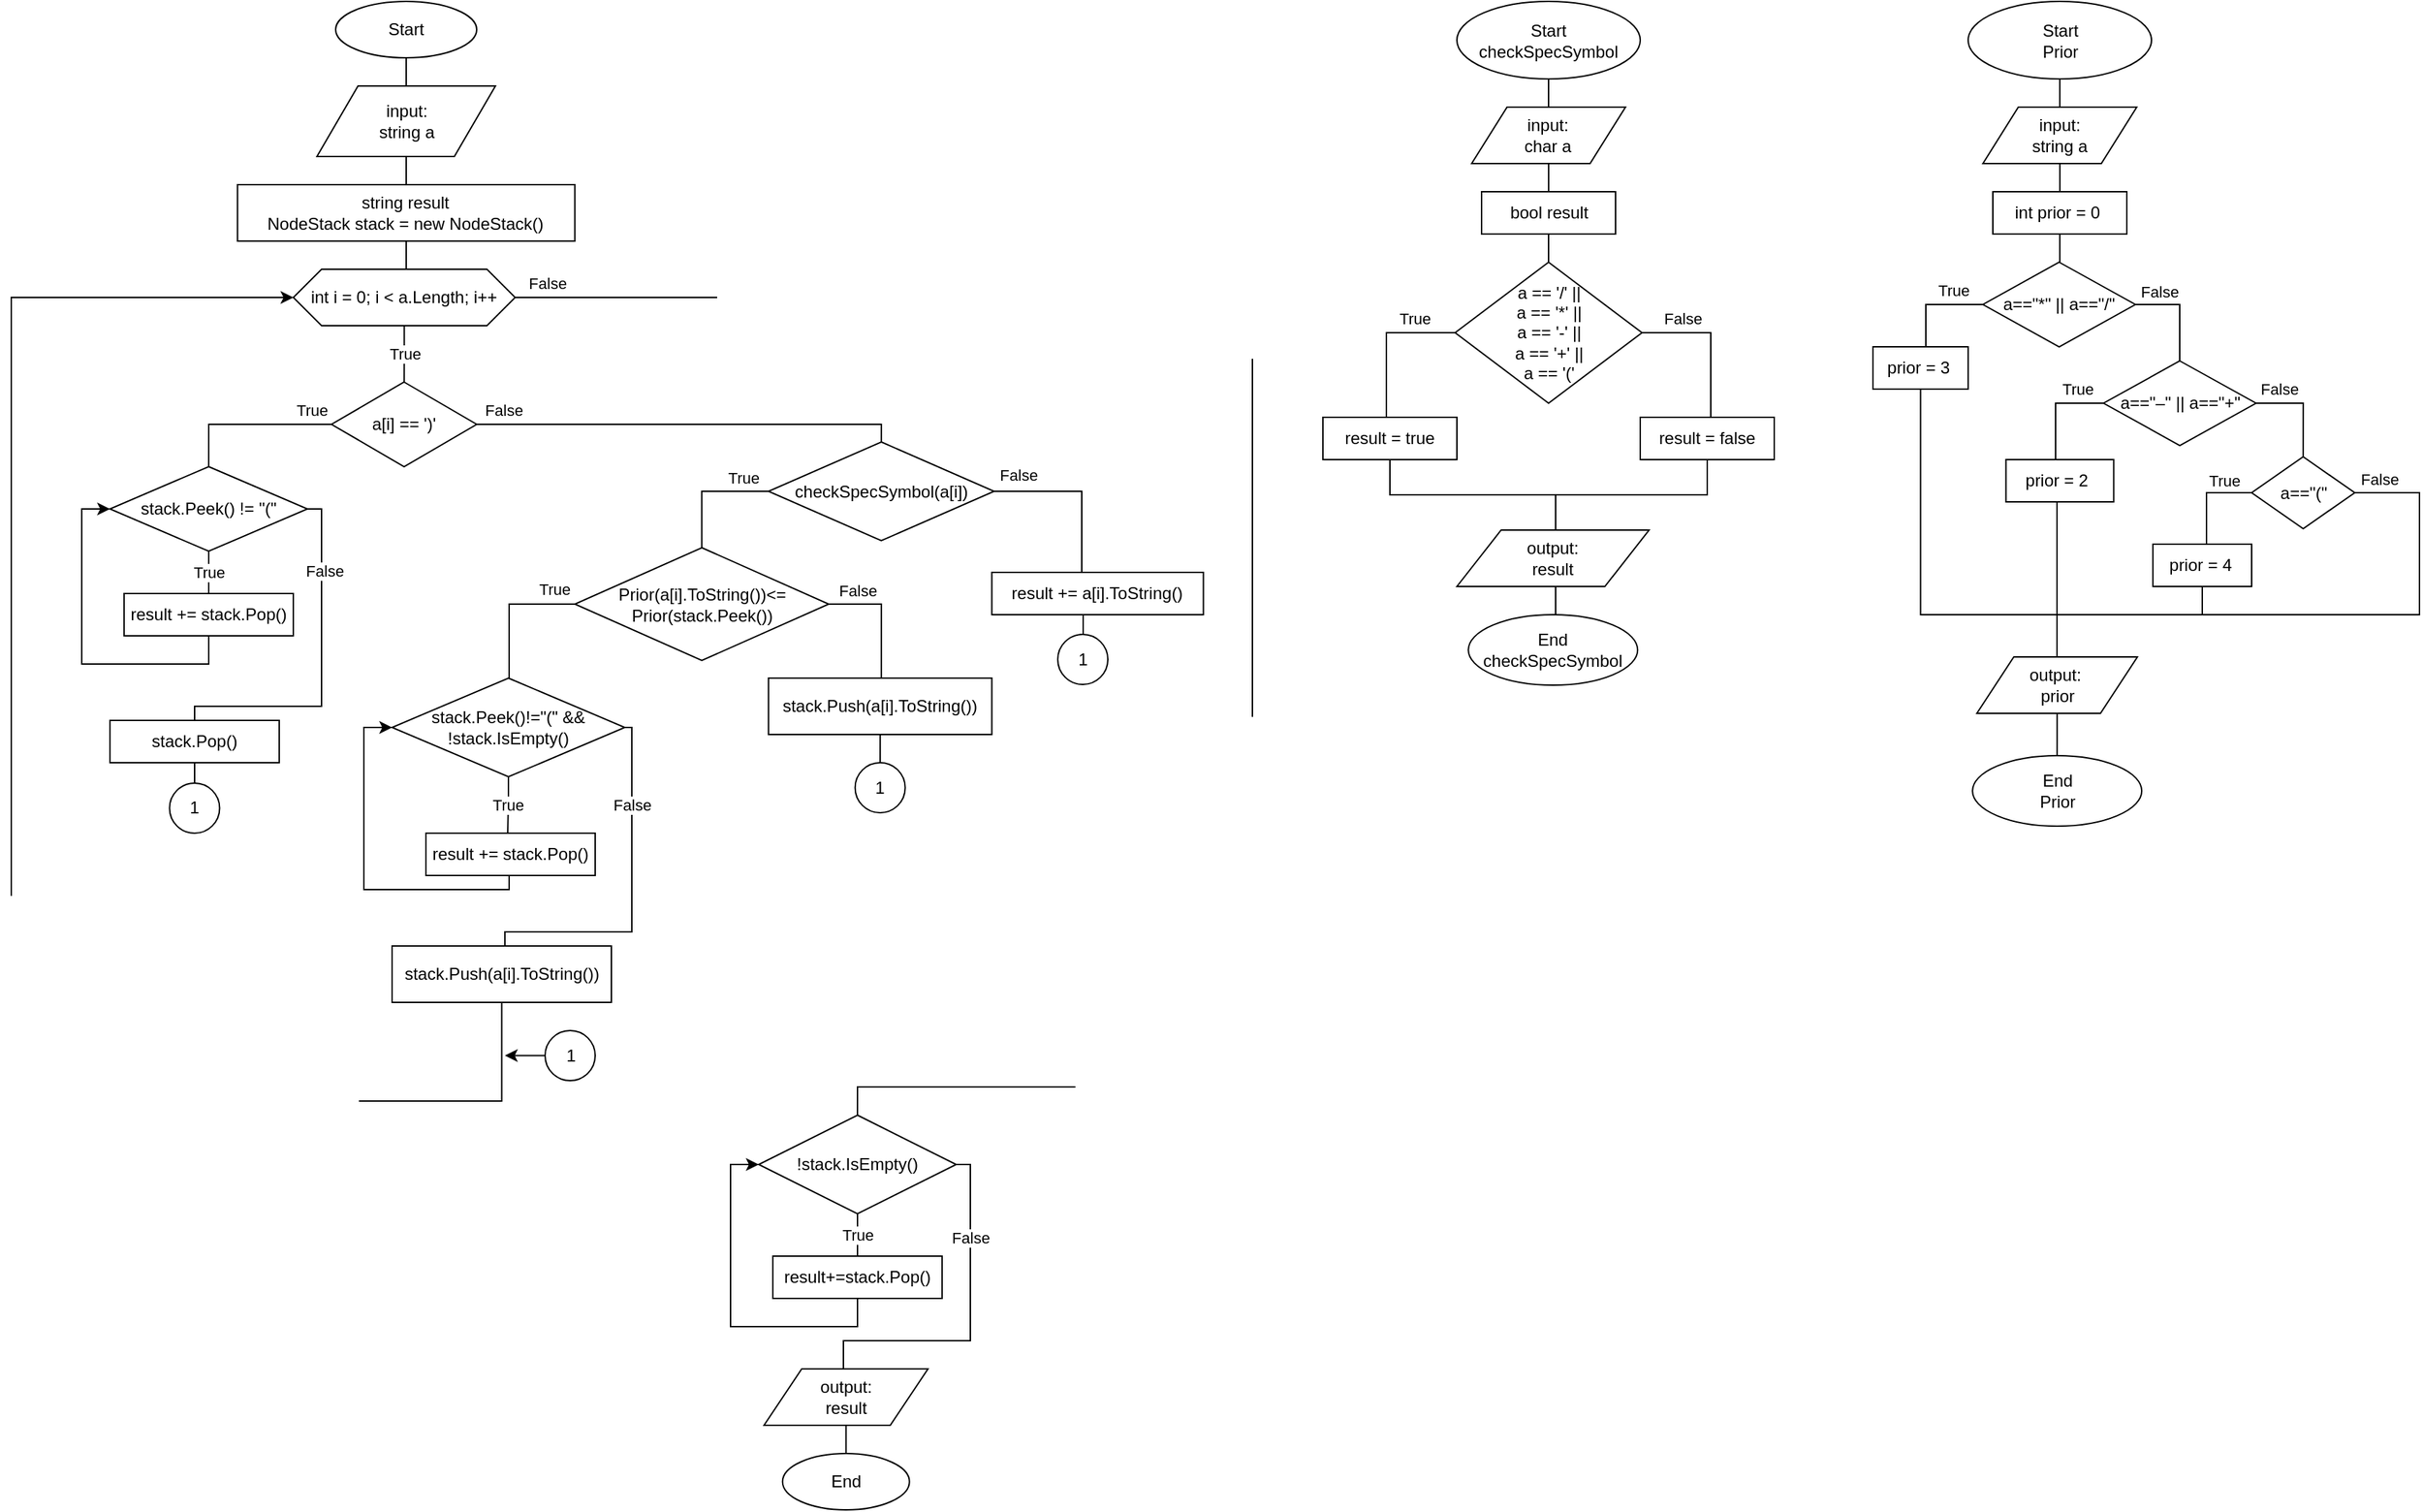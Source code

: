 <mxfile version="13.9.9" type="device"><diagram id="QYXTyczBNEVqqPFfvW1U" name="Страница 1"><mxGraphModel dx="1185" dy="685" grid="1" gridSize="10" guides="1" tooltips="1" connect="1" arrows="1" fold="1" page="1" pageScale="1" pageWidth="827" pageHeight="1169" math="0" shadow="0"><root><mxCell id="0"/><mxCell id="1" parent="0"/><mxCell id="ReIBqHNLQY7TnQCB-Yt5-3" value="" style="edgeStyle=orthogonalEdgeStyle;rounded=0;orthogonalLoop=1;jettySize=auto;html=1;endArrow=none;endFill=0;" edge="1" parent="1" source="ReIBqHNLQY7TnQCB-Yt5-1" target="ReIBqHNLQY7TnQCB-Yt5-2"><mxGeometry relative="1" as="geometry"/></mxCell><mxCell id="ReIBqHNLQY7TnQCB-Yt5-1" value="Start" style="ellipse;whiteSpace=wrap;html=1;" vertex="1" parent="1"><mxGeometry x="350" y="20" width="100" height="40" as="geometry"/></mxCell><mxCell id="ReIBqHNLQY7TnQCB-Yt5-5" value="" style="edgeStyle=orthogonalEdgeStyle;rounded=0;orthogonalLoop=1;jettySize=auto;html=1;endArrow=none;endFill=0;" edge="1" parent="1" source="ReIBqHNLQY7TnQCB-Yt5-2" target="ReIBqHNLQY7TnQCB-Yt5-4"><mxGeometry relative="1" as="geometry"/></mxCell><mxCell id="ReIBqHNLQY7TnQCB-Yt5-2" value="input:&lt;br&gt;string a" style="shape=parallelogram;html=1;strokeWidth=1;perimeter=parallelogramPerimeter;whiteSpace=wrap;rounded=0;arcSize=12;size=0.23;" vertex="1" parent="1"><mxGeometry x="336.72" y="80" width="126.56" height="50" as="geometry"/></mxCell><mxCell id="ReIBqHNLQY7TnQCB-Yt5-8" value="" style="edgeStyle=orthogonalEdgeStyle;rounded=0;orthogonalLoop=1;jettySize=auto;html=1;endArrow=none;endFill=0;" edge="1" parent="1" source="ReIBqHNLQY7TnQCB-Yt5-4" target="ReIBqHNLQY7TnQCB-Yt5-6"><mxGeometry relative="1" as="geometry"/></mxCell><mxCell id="ReIBqHNLQY7TnQCB-Yt5-4" value="string result&lt;br&gt;NodeStack stack = new NodeStack()" style="rounded=0;whiteSpace=wrap;html=1;" vertex="1" parent="1"><mxGeometry x="280.39" y="150" width="239.22" height="40" as="geometry"/></mxCell><mxCell id="ReIBqHNLQY7TnQCB-Yt5-10" value="True" style="edgeStyle=orthogonalEdgeStyle;rounded=0;orthogonalLoop=1;jettySize=auto;html=1;endArrow=none;endFill=0;" edge="1" parent="1" source="ReIBqHNLQY7TnQCB-Yt5-6" target="ReIBqHNLQY7TnQCB-Yt5-9"><mxGeometry relative="1" as="geometry"/></mxCell><mxCell id="ReIBqHNLQY7TnQCB-Yt5-141" value="False" style="edgeStyle=orthogonalEdgeStyle;rounded=0;orthogonalLoop=1;jettySize=auto;html=1;entryX=0.5;entryY=0;entryDx=0;entryDy=0;endArrow=none;endFill=0;" edge="1" parent="1" source="ReIBqHNLQY7TnQCB-Yt5-6" target="ReIBqHNLQY7TnQCB-Yt5-105"><mxGeometry x="-0.967" y="10" relative="1" as="geometry"><Array as="points"><mxPoint x="1000" y="230"/><mxPoint x="1000" y="790"/></Array><mxPoint as="offset"/></mxGeometry></mxCell><mxCell id="ReIBqHNLQY7TnQCB-Yt5-6" value="int i = 0; i &amp;lt; a.Length; i++" style="shape=hexagon;perimeter=hexagonPerimeter2;whiteSpace=wrap;html=1;fixedSize=1;" vertex="1" parent="1"><mxGeometry x="320" y="210" width="157.27" height="40" as="geometry"/></mxCell><mxCell id="ReIBqHNLQY7TnQCB-Yt5-12" value="True" style="edgeStyle=orthogonalEdgeStyle;rounded=0;orthogonalLoop=1;jettySize=auto;html=1;entryX=0.5;entryY=0;entryDx=0;entryDy=0;endArrow=none;endFill=0;" edge="1" parent="1" source="ReIBqHNLQY7TnQCB-Yt5-9" target="ReIBqHNLQY7TnQCB-Yt5-11"><mxGeometry x="-0.751" y="-10" relative="1" as="geometry"><Array as="points"><mxPoint x="260" y="320"/></Array><mxPoint as="offset"/></mxGeometry></mxCell><mxCell id="ReIBqHNLQY7TnQCB-Yt5-86" value="False" style="edgeStyle=orthogonalEdgeStyle;rounded=0;orthogonalLoop=1;jettySize=auto;html=1;entryX=0.5;entryY=0;entryDx=0;entryDy=0;endArrow=none;endFill=0;" edge="1" parent="1" source="ReIBqHNLQY7TnQCB-Yt5-9" target="ReIBqHNLQY7TnQCB-Yt5-85"><mxGeometry x="-0.875" y="10" relative="1" as="geometry"><Array as="points"><mxPoint x="737" y="320"/></Array><mxPoint as="offset"/></mxGeometry></mxCell><mxCell id="ReIBqHNLQY7TnQCB-Yt5-9" value="a[i] == ')'" style="rhombus;whiteSpace=wrap;html=1;" vertex="1" parent="1"><mxGeometry x="347.05" y="290" width="102.95" height="60" as="geometry"/></mxCell><mxCell id="ReIBqHNLQY7TnQCB-Yt5-17" value="True" style="edgeStyle=orthogonalEdgeStyle;rounded=0;orthogonalLoop=1;jettySize=auto;html=1;endArrow=none;endFill=0;" edge="1" parent="1" source="ReIBqHNLQY7TnQCB-Yt5-11" target="ReIBqHNLQY7TnQCB-Yt5-13"><mxGeometry relative="1" as="geometry"/></mxCell><mxCell id="ReIBqHNLQY7TnQCB-Yt5-84" value="False" style="edgeStyle=orthogonalEdgeStyle;rounded=0;orthogonalLoop=1;jettySize=auto;html=1;endArrow=none;endFill=0;" edge="1" parent="1" source="ReIBqHNLQY7TnQCB-Yt5-11" target="ReIBqHNLQY7TnQCB-Yt5-83"><mxGeometry x="-0.568" y="2" relative="1" as="geometry"><Array as="points"><mxPoint x="340" y="380"/><mxPoint x="340" y="520"/><mxPoint x="250" y="520"/></Array><mxPoint as="offset"/></mxGeometry></mxCell><mxCell id="ReIBqHNLQY7TnQCB-Yt5-11" value="stack.Peek() != &quot;(&quot;" style="rhombus;whiteSpace=wrap;html=1;" vertex="1" parent="1"><mxGeometry x="189.97" y="350" width="140" height="60" as="geometry"/></mxCell><mxCell id="ReIBqHNLQY7TnQCB-Yt5-18" style="edgeStyle=orthogonalEdgeStyle;rounded=0;orthogonalLoop=1;jettySize=auto;html=1;entryX=0;entryY=0.5;entryDx=0;entryDy=0;endArrow=classic;endFill=1;" edge="1" parent="1" source="ReIBqHNLQY7TnQCB-Yt5-13" target="ReIBqHNLQY7TnQCB-Yt5-11"><mxGeometry relative="1" as="geometry"><Array as="points"><mxPoint x="259.97" y="490"/><mxPoint x="169.97" y="490"/><mxPoint x="169.97" y="380"/></Array></mxGeometry></mxCell><mxCell id="ReIBqHNLQY7TnQCB-Yt5-13" value="&lt;div&gt;&lt;span&gt;result += stack.Pop()&lt;/span&gt;&lt;br&gt;&lt;/div&gt;" style="rounded=0;whiteSpace=wrap;html=1;" vertex="1" parent="1"><mxGeometry x="199.97" y="440" width="120" height="30" as="geometry"/></mxCell><mxCell id="ReIBqHNLQY7TnQCB-Yt5-21" value="" style="edgeStyle=orthogonalEdgeStyle;rounded=0;orthogonalLoop=1;jettySize=auto;html=1;endArrow=none;endFill=0;" edge="1" parent="1" source="ReIBqHNLQY7TnQCB-Yt5-19" target="ReIBqHNLQY7TnQCB-Yt5-20"><mxGeometry relative="1" as="geometry"/></mxCell><mxCell id="ReIBqHNLQY7TnQCB-Yt5-19" value="Start&lt;br&gt;checkSpecSymbol" style="ellipse;whiteSpace=wrap;html=1;" vertex="1" parent="1"><mxGeometry x="1145" y="20" width="130" height="55" as="geometry"/></mxCell><mxCell id="ReIBqHNLQY7TnQCB-Yt5-26" value="" style="edgeStyle=orthogonalEdgeStyle;rounded=0;orthogonalLoop=1;jettySize=auto;html=1;endArrow=none;endFill=0;" edge="1" parent="1" source="ReIBqHNLQY7TnQCB-Yt5-20" target="ReIBqHNLQY7TnQCB-Yt5-25"><mxGeometry relative="1" as="geometry"/></mxCell><mxCell id="ReIBqHNLQY7TnQCB-Yt5-20" value="input:&lt;br&gt;char a" style="shape=parallelogram;html=1;strokeWidth=1;perimeter=parallelogramPerimeter;whiteSpace=wrap;rounded=0;arcSize=12;size=0.23;" vertex="1" parent="1"><mxGeometry x="1155.47" y="95" width="109.06" height="40" as="geometry"/></mxCell><mxCell id="ReIBqHNLQY7TnQCB-Yt5-30" value="True" style="edgeStyle=orthogonalEdgeStyle;rounded=0;orthogonalLoop=1;jettySize=auto;html=1;endArrow=none;endFill=0;" edge="1" parent="1" source="ReIBqHNLQY7TnQCB-Yt5-22" target="ReIBqHNLQY7TnQCB-Yt5-29"><mxGeometry x="-0.471" y="-10" relative="1" as="geometry"><Array as="points"><mxPoint x="1095" y="255"/></Array><mxPoint as="offset"/></mxGeometry></mxCell><mxCell id="ReIBqHNLQY7TnQCB-Yt5-32" value="False" style="edgeStyle=orthogonalEdgeStyle;rounded=0;orthogonalLoop=1;jettySize=auto;html=1;endArrow=none;endFill=0;" edge="1" parent="1" source="ReIBqHNLQY7TnQCB-Yt5-22" target="ReIBqHNLQY7TnQCB-Yt5-31"><mxGeometry x="-0.471" y="10" relative="1" as="geometry"><Array as="points"><mxPoint x="1325" y="255"/></Array><mxPoint as="offset"/></mxGeometry></mxCell><mxCell id="ReIBqHNLQY7TnQCB-Yt5-22" value="a == '/' || &lt;br&gt;a == '*' || &lt;br&gt;a == '-' || &lt;br&gt;a == '+' || &lt;br&gt;a == '('" style="rhombus;whiteSpace=wrap;html=1;" vertex="1" parent="1"><mxGeometry x="1143.75" y="205" width="132.5" height="100" as="geometry"/></mxCell><mxCell id="ReIBqHNLQY7TnQCB-Yt5-27" value="" style="edgeStyle=orthogonalEdgeStyle;rounded=0;orthogonalLoop=1;jettySize=auto;html=1;endArrow=none;endFill=0;" edge="1" parent="1" source="ReIBqHNLQY7TnQCB-Yt5-25" target="ReIBqHNLQY7TnQCB-Yt5-22"><mxGeometry relative="1" as="geometry"/></mxCell><mxCell id="ReIBqHNLQY7TnQCB-Yt5-25" value="bool result" style="rounded=0;whiteSpace=wrap;html=1;" vertex="1" parent="1"><mxGeometry x="1162.5" y="155" width="95" height="30" as="geometry"/></mxCell><mxCell id="ReIBqHNLQY7TnQCB-Yt5-35" style="edgeStyle=orthogonalEdgeStyle;rounded=0;orthogonalLoop=1;jettySize=auto;html=1;entryX=0.5;entryY=0;entryDx=0;entryDy=0;endArrow=none;endFill=0;" edge="1" parent="1" source="ReIBqHNLQY7TnQCB-Yt5-29" target="ReIBqHNLQY7TnQCB-Yt5-33"><mxGeometry relative="1" as="geometry"><Array as="points"><mxPoint x="1097" y="370"/><mxPoint x="1215" y="370"/><mxPoint x="1215" y="395"/></Array></mxGeometry></mxCell><mxCell id="ReIBqHNLQY7TnQCB-Yt5-29" value="result = true&lt;span style=&quot;color: rgba(0 , 0 , 0 , 0) ; font-family: monospace ; font-size: 0px&quot;&gt;%3CmxGraphModel%3E%3Croot%3E%3CmxCell%20id%3D%220%22%2F%3E%3CmxCell%20id%3D%221%22%20parent%3D%220%22%2F%3E%3CmxCell%20id%3D%222%22%20value%3D%22bool%20result%22%20style%3D%22rounded%3D0%3BwhiteSpace%3Dwrap%3Bhtml%3D1%3B%22%20vertex%3D%221%22%20parent%3D%221%22%3E%3CmxGeometry%20x%3D%22987.5%22%20y%3D%22150%22%20width%3D%2295%22%20height%3D%2230%22%20as%3D%22geometry%22%2F%3E%3C%2FmxCell%3E%3C%2Froot%3E%3C%2FmxGraphModel%3E&lt;/span&gt;" style="rounded=0;whiteSpace=wrap;html=1;" vertex="1" parent="1"><mxGeometry x="1050" y="315" width="95" height="30" as="geometry"/></mxCell><mxCell id="ReIBqHNLQY7TnQCB-Yt5-34" style="edgeStyle=orthogonalEdgeStyle;rounded=0;orthogonalLoop=1;jettySize=auto;html=1;endArrow=none;endFill=0;" edge="1" parent="1" source="ReIBqHNLQY7TnQCB-Yt5-31" target="ReIBqHNLQY7TnQCB-Yt5-33"><mxGeometry relative="1" as="geometry"><Array as="points"><mxPoint x="1323" y="370"/><mxPoint x="1215" y="370"/></Array></mxGeometry></mxCell><mxCell id="ReIBqHNLQY7TnQCB-Yt5-31" value="result = false" style="rounded=0;whiteSpace=wrap;html=1;" vertex="1" parent="1"><mxGeometry x="1275" y="315" width="95" height="30" as="geometry"/></mxCell><mxCell id="ReIBqHNLQY7TnQCB-Yt5-38" value="" style="edgeStyle=orthogonalEdgeStyle;rounded=0;orthogonalLoop=1;jettySize=auto;html=1;endArrow=none;endFill=0;" edge="1" parent="1" source="ReIBqHNLQY7TnQCB-Yt5-33" target="ReIBqHNLQY7TnQCB-Yt5-37"><mxGeometry relative="1" as="geometry"><Array as="points"><mxPoint x="1215" y="445"/><mxPoint x="1215" y="445"/></Array></mxGeometry></mxCell><mxCell id="ReIBqHNLQY7TnQCB-Yt5-33" value="output:&lt;br&gt;result" style="shape=parallelogram;html=1;strokeWidth=1;perimeter=parallelogramPerimeter;whiteSpace=wrap;rounded=0;arcSize=12;size=0.23;" vertex="1" parent="1"><mxGeometry x="1145" y="395" width="136.25" height="40" as="geometry"/></mxCell><mxCell id="ReIBqHNLQY7TnQCB-Yt5-37" value="End&lt;br&gt;checkSpecSymbol" style="ellipse;whiteSpace=wrap;html=1;" vertex="1" parent="1"><mxGeometry x="1153.13" y="455" width="120" height="50" as="geometry"/></mxCell><mxCell id="ReIBqHNLQY7TnQCB-Yt5-55" value="" style="edgeStyle=orthogonalEdgeStyle;rounded=0;orthogonalLoop=1;jettySize=auto;html=1;endArrow=none;endFill=0;" edge="1" parent="1" source="ReIBqHNLQY7TnQCB-Yt5-56" target="ReIBqHNLQY7TnQCB-Yt5-58"><mxGeometry relative="1" as="geometry"/></mxCell><mxCell id="ReIBqHNLQY7TnQCB-Yt5-56" value="Start&lt;br&gt;Prior" style="ellipse;whiteSpace=wrap;html=1;" vertex="1" parent="1"><mxGeometry x="1507.5" y="20" width="130" height="55" as="geometry"/></mxCell><mxCell id="ReIBqHNLQY7TnQCB-Yt5-57" value="" style="edgeStyle=orthogonalEdgeStyle;rounded=0;orthogonalLoop=1;jettySize=auto;html=1;endArrow=none;endFill=0;" edge="1" parent="1" source="ReIBqHNLQY7TnQCB-Yt5-58" target="ReIBqHNLQY7TnQCB-Yt5-59"><mxGeometry relative="1" as="geometry"/></mxCell><mxCell id="ReIBqHNLQY7TnQCB-Yt5-58" value="input:&lt;br&gt;string a" style="shape=parallelogram;html=1;strokeWidth=1;perimeter=parallelogramPerimeter;whiteSpace=wrap;rounded=0;arcSize=12;size=0.23;" vertex="1" parent="1"><mxGeometry x="1517.97" y="95" width="109.06" height="40" as="geometry"/></mxCell><mxCell id="ReIBqHNLQY7TnQCB-Yt5-61" value="" style="edgeStyle=orthogonalEdgeStyle;rounded=0;orthogonalLoop=1;jettySize=auto;html=1;endArrow=none;endFill=0;" edge="1" parent="1" source="ReIBqHNLQY7TnQCB-Yt5-59" target="ReIBqHNLQY7TnQCB-Yt5-60"><mxGeometry relative="1" as="geometry"/></mxCell><mxCell id="ReIBqHNLQY7TnQCB-Yt5-59" value="int prior = 0&amp;nbsp;" style="rounded=0;whiteSpace=wrap;html=1;" vertex="1" parent="1"><mxGeometry x="1525" y="155" width="95" height="30" as="geometry"/></mxCell><mxCell id="ReIBqHNLQY7TnQCB-Yt5-64" value="True" style="edgeStyle=orthogonalEdgeStyle;rounded=0;orthogonalLoop=1;jettySize=auto;html=1;endArrow=none;endFill=0;" edge="1" parent="1" source="ReIBqHNLQY7TnQCB-Yt5-60" target="ReIBqHNLQY7TnQCB-Yt5-62"><mxGeometry x="-0.418" y="-10" relative="1" as="geometry"><Array as="points"><mxPoint x="1477.5" y="235"/></Array><mxPoint as="offset"/></mxGeometry></mxCell><mxCell id="ReIBqHNLQY7TnQCB-Yt5-66" value="False" style="edgeStyle=orthogonalEdgeStyle;rounded=0;orthogonalLoop=1;jettySize=auto;html=1;entryX=0.5;entryY=0;entryDx=0;entryDy=0;endArrow=none;endFill=0;" edge="1" parent="1" source="ReIBqHNLQY7TnQCB-Yt5-60" target="ReIBqHNLQY7TnQCB-Yt5-65"><mxGeometry x="-0.541" y="9" relative="1" as="geometry"><Array as="points"><mxPoint x="1657.5" y="235"/><mxPoint x="1657.5" y="275"/></Array><mxPoint as="offset"/></mxGeometry></mxCell><mxCell id="ReIBqHNLQY7TnQCB-Yt5-60" value="a==&quot;*&quot; || a==&quot;/&quot;" style="rhombus;whiteSpace=wrap;html=1;" vertex="1" parent="1"><mxGeometry x="1517.97" y="205" width="108.12" height="60" as="geometry"/></mxCell><mxCell id="ReIBqHNLQY7TnQCB-Yt5-76" style="edgeStyle=orthogonalEdgeStyle;rounded=0;orthogonalLoop=1;jettySize=auto;html=1;endArrow=none;endFill=0;" edge="1" parent="1" source="ReIBqHNLQY7TnQCB-Yt5-62" target="ReIBqHNLQY7TnQCB-Yt5-74"><mxGeometry relative="1" as="geometry"><Array as="points"><mxPoint x="1473.5" y="455"/><mxPoint x="1570.5" y="455"/></Array></mxGeometry></mxCell><mxCell id="ReIBqHNLQY7TnQCB-Yt5-62" value="prior = 3&amp;nbsp;" style="rounded=0;whiteSpace=wrap;html=1;" vertex="1" parent="1"><mxGeometry x="1440" y="265" width="67.5" height="30" as="geometry"/></mxCell><mxCell id="ReIBqHNLQY7TnQCB-Yt5-70" value="False" style="edgeStyle=orthogonalEdgeStyle;rounded=0;orthogonalLoop=1;jettySize=auto;html=1;entryX=0.5;entryY=0;entryDx=0;entryDy=0;endArrow=none;endFill=0;" edge="1" parent="1" source="ReIBqHNLQY7TnQCB-Yt5-65" target="ReIBqHNLQY7TnQCB-Yt5-69"><mxGeometry x="-0.541" y="10" relative="1" as="geometry"><Array as="points"><mxPoint x="1745.5" y="305"/></Array><mxPoint as="offset"/></mxGeometry></mxCell><mxCell id="ReIBqHNLQY7TnQCB-Yt5-65" value="a==&quot;–&quot; || a==&quot;+&quot;" style="rhombus;whiteSpace=wrap;html=1;" vertex="1" parent="1"><mxGeometry x="1603.5" y="275" width="108.12" height="60" as="geometry"/></mxCell><mxCell id="ReIBqHNLQY7TnQCB-Yt5-77" style="edgeStyle=orthogonalEdgeStyle;rounded=0;orthogonalLoop=1;jettySize=auto;html=1;endArrow=none;endFill=0;" edge="1" parent="1" source="ReIBqHNLQY7TnQCB-Yt5-67" target="ReIBqHNLQY7TnQCB-Yt5-74"><mxGeometry relative="1" as="geometry"><Array as="points"><mxPoint x="1570.5" y="405"/><mxPoint x="1570.5" y="405"/></Array></mxGeometry></mxCell><mxCell id="ReIBqHNLQY7TnQCB-Yt5-67" value="prior = 2&amp;nbsp;" style="rounded=0;whiteSpace=wrap;html=1;" vertex="1" parent="1"><mxGeometry x="1534.3" y="345" width="76.41" height="30" as="geometry"/></mxCell><mxCell id="ReIBqHNLQY7TnQCB-Yt5-72" value="True" style="edgeStyle=orthogonalEdgeStyle;rounded=0;orthogonalLoop=1;jettySize=auto;html=1;entryX=0.5;entryY=0;entryDx=0;entryDy=0;endArrow=none;endFill=0;" edge="1" parent="1" source="ReIBqHNLQY7TnQCB-Yt5-69" target="ReIBqHNLQY7TnQCB-Yt5-71"><mxGeometry x="-0.44" y="-9" relative="1" as="geometry"><Array as="points"><mxPoint x="1676.5" y="369"/></Array><mxPoint as="offset"/></mxGeometry></mxCell><mxCell id="ReIBqHNLQY7TnQCB-Yt5-75" value="False" style="edgeStyle=orthogonalEdgeStyle;rounded=0;orthogonalLoop=1;jettySize=auto;html=1;endArrow=none;endFill=0;" edge="1" parent="1" source="ReIBqHNLQY7TnQCB-Yt5-69" target="ReIBqHNLQY7TnQCB-Yt5-74"><mxGeometry x="-0.919" y="10" relative="1" as="geometry"><Array as="points"><mxPoint x="1827.5" y="369"/><mxPoint x="1827.5" y="455"/><mxPoint x="1570.5" y="455"/></Array><mxPoint as="offset"/></mxGeometry></mxCell><mxCell id="ReIBqHNLQY7TnQCB-Yt5-69" value="a==&quot;(&quot;" style="rhombus;whiteSpace=wrap;html=1;" vertex="1" parent="1"><mxGeometry x="1708.5" y="343" width="73.12" height="51" as="geometry"/></mxCell><mxCell id="ReIBqHNLQY7TnQCB-Yt5-79" style="edgeStyle=orthogonalEdgeStyle;rounded=0;orthogonalLoop=1;jettySize=auto;html=1;endArrow=none;endFill=0;" edge="1" parent="1" source="ReIBqHNLQY7TnQCB-Yt5-71" target="ReIBqHNLQY7TnQCB-Yt5-74"><mxGeometry relative="1" as="geometry"><Array as="points"><mxPoint x="1673.5" y="455"/><mxPoint x="1570.5" y="455"/></Array></mxGeometry></mxCell><mxCell id="ReIBqHNLQY7TnQCB-Yt5-71" value="prior = 4&amp;nbsp;" style="rounded=0;whiteSpace=wrap;html=1;" vertex="1" parent="1"><mxGeometry x="1638.5" y="405" width="70" height="30" as="geometry"/></mxCell><mxCell id="ReIBqHNLQY7TnQCB-Yt5-81" value="" style="edgeStyle=orthogonalEdgeStyle;rounded=0;orthogonalLoop=1;jettySize=auto;html=1;endArrow=none;endFill=0;" edge="1" parent="1" source="ReIBqHNLQY7TnQCB-Yt5-74" target="ReIBqHNLQY7TnQCB-Yt5-80"><mxGeometry relative="1" as="geometry"/></mxCell><mxCell id="ReIBqHNLQY7TnQCB-Yt5-74" value="output:&amp;nbsp;&lt;br&gt;prior" style="shape=parallelogram;html=1;strokeWidth=1;perimeter=parallelogramPerimeter;whiteSpace=wrap;rounded=0;arcSize=12;size=0.23;" vertex="1" parent="1"><mxGeometry x="1513.67" y="485" width="113.83" height="40" as="geometry"/></mxCell><mxCell id="ReIBqHNLQY7TnQCB-Yt5-78" value="True" style="edgeStyle=orthogonalEdgeStyle;rounded=0;orthogonalLoop=1;jettySize=auto;html=1;entryX=0.5;entryY=0;entryDx=0;entryDy=0;endArrow=none;endFill=0;" edge="1" parent="1" source="ReIBqHNLQY7TnQCB-Yt5-65" target="ReIBqHNLQY7TnQCB-Yt5-67"><mxGeometry x="-0.507" y="-10" relative="1" as="geometry"><mxPoint x="1603.5" y="305" as="sourcePoint"/><mxPoint x="1572.505" y="345" as="targetPoint"/><Array as="points"><mxPoint x="1569.5" y="305"/><mxPoint x="1569.5" y="345"/></Array><mxPoint as="offset"/></mxGeometry></mxCell><mxCell id="ReIBqHNLQY7TnQCB-Yt5-80" value="End&lt;br&gt;Prior" style="ellipse;whiteSpace=wrap;html=1;" vertex="1" parent="1"><mxGeometry x="1510.58" y="555" width="120" height="50" as="geometry"/></mxCell><mxCell id="ReIBqHNLQY7TnQCB-Yt5-135" style="edgeStyle=orthogonalEdgeStyle;rounded=0;orthogonalLoop=1;jettySize=auto;html=1;entryX=0.5;entryY=0;entryDx=0;entryDy=0;endArrow=none;endFill=0;" edge="1" parent="1" source="ReIBqHNLQY7TnQCB-Yt5-83" target="ReIBqHNLQY7TnQCB-Yt5-133"><mxGeometry relative="1" as="geometry"/></mxCell><mxCell id="ReIBqHNLQY7TnQCB-Yt5-83" value="&lt;div&gt;stack.Pop()&lt;br&gt;&lt;/div&gt;" style="rounded=0;whiteSpace=wrap;html=1;" vertex="1" parent="1"><mxGeometry x="189.97" y="530" width="120" height="30" as="geometry"/></mxCell><mxCell id="ReIBqHNLQY7TnQCB-Yt5-88" value="True" style="edgeStyle=orthogonalEdgeStyle;rounded=0;orthogonalLoop=1;jettySize=auto;html=1;entryX=0.5;entryY=0;entryDx=0;entryDy=0;endArrow=none;endFill=0;" edge="1" parent="1" source="ReIBqHNLQY7TnQCB-Yt5-85" target="ReIBqHNLQY7TnQCB-Yt5-87"><mxGeometry x="-0.603" y="-10" relative="1" as="geometry"><Array as="points"><mxPoint x="609.61" y="367.5"/></Array><mxPoint as="offset"/></mxGeometry></mxCell><mxCell id="ReIBqHNLQY7TnQCB-Yt5-102" value="False" style="edgeStyle=orthogonalEdgeStyle;rounded=0;orthogonalLoop=1;jettySize=auto;html=1;entryX=0.5;entryY=0;entryDx=0;entryDy=0;endArrow=none;endFill=0;" edge="1" parent="1" source="ReIBqHNLQY7TnQCB-Yt5-85" target="ReIBqHNLQY7TnQCB-Yt5-100"><mxGeometry x="-0.733" y="12" relative="1" as="geometry"><Array as="points"><mxPoint x="879" y="367"/><mxPoint x="879" y="425"/></Array><mxPoint as="offset"/></mxGeometry></mxCell><mxCell id="ReIBqHNLQY7TnQCB-Yt5-85" value="checkSpecSymbol(a[i])" style="rhombus;whiteSpace=wrap;html=1;" vertex="1" parent="1"><mxGeometry x="656.88" y="332.5" width="160" height="70" as="geometry"/></mxCell><mxCell id="ReIBqHNLQY7TnQCB-Yt5-90" value="True" style="edgeStyle=orthogonalEdgeStyle;rounded=0;orthogonalLoop=1;jettySize=auto;html=1;entryX=0.5;entryY=0;entryDx=0;entryDy=0;endArrow=none;endFill=0;" edge="1" parent="1" source="ReIBqHNLQY7TnQCB-Yt5-87" target="ReIBqHNLQY7TnQCB-Yt5-93"><mxGeometry x="-0.704" y="-11" relative="1" as="geometry"><mxPoint x="480" y="510" as="targetPoint"/><Array as="points"><mxPoint x="473" y="447"/><mxPoint x="473" y="500"/></Array><mxPoint as="offset"/></mxGeometry></mxCell><mxCell id="ReIBqHNLQY7TnQCB-Yt5-98" value="False" style="edgeStyle=orthogonalEdgeStyle;rounded=0;orthogonalLoop=1;jettySize=auto;html=1;entryX=0.5;entryY=0;entryDx=0;entryDy=0;endArrow=none;endFill=0;" edge="1" parent="1" source="ReIBqHNLQY7TnQCB-Yt5-87"><mxGeometry x="-0.628" y="10" relative="1" as="geometry"><mxPoint x="736.88" y="520" as="targetPoint"/><Array as="points"><mxPoint x="737" y="447"/></Array><mxPoint as="offset"/></mxGeometry></mxCell><mxCell id="ReIBqHNLQY7TnQCB-Yt5-87" value="Prior(a[i].ToString())&amp;lt;= Prior(stack.Peek())" style="rhombus;whiteSpace=wrap;html=1;" vertex="1" parent="1"><mxGeometry x="519.61" y="407.5" width="180" height="80" as="geometry"/></mxCell><mxCell id="ReIBqHNLQY7TnQCB-Yt5-91" value="True" style="edgeStyle=orthogonalEdgeStyle;rounded=0;orthogonalLoop=1;jettySize=auto;html=1;endArrow=none;endFill=0;" edge="1" parent="1" source="ReIBqHNLQY7TnQCB-Yt5-93" target="ReIBqHNLQY7TnQCB-Yt5-95"><mxGeometry relative="1" as="geometry"><Array as="points"><mxPoint x="473" y="586"/><mxPoint x="472" y="586"/></Array></mxGeometry></mxCell><mxCell id="ReIBqHNLQY7TnQCB-Yt5-92" value="False" style="edgeStyle=orthogonalEdgeStyle;rounded=0;orthogonalLoop=1;jettySize=auto;html=1;endArrow=none;endFill=0;" edge="1" parent="1" source="ReIBqHNLQY7TnQCB-Yt5-93" target="ReIBqHNLQY7TnQCB-Yt5-96"><mxGeometry x="-0.52" relative="1" as="geometry"><Array as="points"><mxPoint x="560" y="535"/><mxPoint x="560" y="680"/><mxPoint x="470" y="680"/></Array><mxPoint as="offset"/></mxGeometry></mxCell><mxCell id="ReIBqHNLQY7TnQCB-Yt5-93" value="stack.Peek()!=&quot;(&quot; &amp;amp;&amp;amp; !stack.IsEmpty()" style="rhombus;whiteSpace=wrap;html=1;" vertex="1" parent="1"><mxGeometry x="390" y="500" width="165" height="70" as="geometry"/></mxCell><mxCell id="ReIBqHNLQY7TnQCB-Yt5-94" style="edgeStyle=orthogonalEdgeStyle;rounded=0;orthogonalLoop=1;jettySize=auto;html=1;entryX=0;entryY=0.5;entryDx=0;entryDy=0;endArrow=classic;endFill=1;" edge="1" parent="1" source="ReIBqHNLQY7TnQCB-Yt5-95" target="ReIBqHNLQY7TnQCB-Yt5-93"><mxGeometry relative="1" as="geometry"><Array as="points"><mxPoint x="473" y="650"/><mxPoint x="370" y="650"/><mxPoint x="370" y="535"/></Array></mxGeometry></mxCell><mxCell id="ReIBqHNLQY7TnQCB-Yt5-95" value="&lt;div&gt;&lt;span&gt;result += stack.Pop()&lt;/span&gt;&lt;br&gt;&lt;/div&gt;" style="rounded=0;whiteSpace=wrap;html=1;" vertex="1" parent="1"><mxGeometry x="414" y="610" width="120" height="30" as="geometry"/></mxCell><mxCell id="ReIBqHNLQY7TnQCB-Yt5-128" style="edgeStyle=orthogonalEdgeStyle;rounded=0;orthogonalLoop=1;jettySize=auto;html=1;entryX=0;entryY=0.5;entryDx=0;entryDy=0;endArrow=classic;endFill=1;" edge="1" parent="1" source="ReIBqHNLQY7TnQCB-Yt5-96" target="ReIBqHNLQY7TnQCB-Yt5-6"><mxGeometry relative="1" as="geometry"><Array as="points"><mxPoint x="468" y="800"/><mxPoint x="120" y="800"/><mxPoint x="120" y="230"/></Array></mxGeometry></mxCell><mxCell id="ReIBqHNLQY7TnQCB-Yt5-96" value="&lt;div&gt;stack.Push(a[i].ToString())&lt;br&gt;&lt;/div&gt;" style="rounded=0;whiteSpace=wrap;html=1;" vertex="1" parent="1"><mxGeometry x="390" y="690" width="155.5" height="40" as="geometry"/></mxCell><mxCell id="ReIBqHNLQY7TnQCB-Yt5-140" style="edgeStyle=orthogonalEdgeStyle;rounded=0;orthogonalLoop=1;jettySize=auto;html=1;entryX=0.5;entryY=0;entryDx=0;entryDy=0;endArrow=none;endFill=0;" edge="1" parent="1" source="ReIBqHNLQY7TnQCB-Yt5-100" target="ReIBqHNLQY7TnQCB-Yt5-139"><mxGeometry relative="1" as="geometry"><Array as="points"><mxPoint x="880" y="475"/><mxPoint x="878" y="475"/></Array></mxGeometry></mxCell><mxCell id="ReIBqHNLQY7TnQCB-Yt5-100" value="&lt;div&gt;result += a[i].ToString()&lt;br&gt;&lt;/div&gt;" style="rounded=0;whiteSpace=wrap;html=1;" vertex="1" parent="1"><mxGeometry x="815.25" y="425" width="150" height="30" as="geometry"/></mxCell><mxCell id="ReIBqHNLQY7TnQCB-Yt5-138" style="edgeStyle=orthogonalEdgeStyle;rounded=0;orthogonalLoop=1;jettySize=auto;html=1;entryX=0.5;entryY=0;entryDx=0;entryDy=0;endArrow=none;endFill=0;" edge="1" parent="1" source="ReIBqHNLQY7TnQCB-Yt5-101" target="ReIBqHNLQY7TnQCB-Yt5-136"><mxGeometry relative="1" as="geometry"/></mxCell><mxCell id="ReIBqHNLQY7TnQCB-Yt5-101" value="&lt;div&gt;stack.Push(a[i].ToString())&lt;br&gt;&lt;/div&gt;" style="rounded=0;whiteSpace=wrap;html=1;" vertex="1" parent="1"><mxGeometry x="656.88" y="500" width="158.37" height="40" as="geometry"/></mxCell><mxCell id="ReIBqHNLQY7TnQCB-Yt5-103" value="True" style="edgeStyle=orthogonalEdgeStyle;rounded=0;orthogonalLoop=1;jettySize=auto;html=1;endArrow=none;endFill=0;" edge="1" parent="1" source="ReIBqHNLQY7TnQCB-Yt5-105" target="ReIBqHNLQY7TnQCB-Yt5-107"><mxGeometry relative="1" as="geometry"/></mxCell><mxCell id="ReIBqHNLQY7TnQCB-Yt5-104" value="False" style="edgeStyle=orthogonalEdgeStyle;rounded=0;orthogonalLoop=1;jettySize=auto;html=1;endArrow=none;endFill=0;" edge="1" parent="1" source="ReIBqHNLQY7TnQCB-Yt5-105"><mxGeometry x="-0.508" relative="1" as="geometry"><Array as="points"><mxPoint x="800" y="845"/><mxPoint x="800" y="970"/><mxPoint x="710" y="970"/></Array><mxPoint as="offset"/><mxPoint x="710.004" y="1000" as="targetPoint"/></mxGeometry></mxCell><mxCell id="ReIBqHNLQY7TnQCB-Yt5-105" value="!stack.IsEmpty()" style="rhombus;whiteSpace=wrap;html=1;" vertex="1" parent="1"><mxGeometry x="649.97" y="810" width="140" height="70" as="geometry"/></mxCell><mxCell id="ReIBqHNLQY7TnQCB-Yt5-106" style="edgeStyle=orthogonalEdgeStyle;rounded=0;orthogonalLoop=1;jettySize=auto;html=1;entryX=0;entryY=0.5;entryDx=0;entryDy=0;endArrow=classic;endFill=1;" edge="1" parent="1" source="ReIBqHNLQY7TnQCB-Yt5-107" target="ReIBqHNLQY7TnQCB-Yt5-105"><mxGeometry relative="1" as="geometry"><Array as="points"><mxPoint x="720" y="960"/><mxPoint x="630" y="960"/><mxPoint x="630" y="845"/></Array></mxGeometry></mxCell><mxCell id="ReIBqHNLQY7TnQCB-Yt5-107" value="&lt;div&gt;result+=stack.Pop()&lt;br&gt;&lt;/div&gt;" style="rounded=0;whiteSpace=wrap;html=1;" vertex="1" parent="1"><mxGeometry x="659.97" y="910" width="120" height="30" as="geometry"/></mxCell><mxCell id="ReIBqHNLQY7TnQCB-Yt5-127" value="" style="edgeStyle=orthogonalEdgeStyle;rounded=0;orthogonalLoop=1;jettySize=auto;html=1;endArrow=none;endFill=0;" edge="1" parent="1" source="ReIBqHNLQY7TnQCB-Yt5-122" target="ReIBqHNLQY7TnQCB-Yt5-126"><mxGeometry relative="1" as="geometry"/></mxCell><mxCell id="ReIBqHNLQY7TnQCB-Yt5-122" value="output:&lt;br&gt;result" style="shape=parallelogram;html=1;strokeWidth=1;perimeter=parallelogramPerimeter;whiteSpace=wrap;rounded=0;arcSize=12;size=0.23;" vertex="1" parent="1"><mxGeometry x="653.72" y="990" width="116.25" height="40" as="geometry"/></mxCell><mxCell id="ReIBqHNLQY7TnQCB-Yt5-126" value="End" style="ellipse;whiteSpace=wrap;html=1;" vertex="1" parent="1"><mxGeometry x="666.86" y="1050" width="89.97" height="40" as="geometry"/></mxCell><mxCell id="ReIBqHNLQY7TnQCB-Yt5-130" style="edgeStyle=orthogonalEdgeStyle;rounded=0;orthogonalLoop=1;jettySize=auto;html=1;endArrow=classic;endFill=1;" edge="1" parent="1" source="ReIBqHNLQY7TnQCB-Yt5-129"><mxGeometry relative="1" as="geometry"><mxPoint x="470" y="767.75" as="targetPoint"/></mxGeometry></mxCell><mxCell id="ReIBqHNLQY7TnQCB-Yt5-129" value="1" style="ellipse;whiteSpace=wrap;html=1;aspect=fixed;" vertex="1" parent="1"><mxGeometry x="498.5" y="750" width="35.5" height="35.5" as="geometry"/></mxCell><mxCell id="ReIBqHNLQY7TnQCB-Yt5-133" value="1" style="ellipse;whiteSpace=wrap;html=1;aspect=fixed;" vertex="1" parent="1"><mxGeometry x="232.22" y="574.5" width="35.5" height="35.5" as="geometry"/></mxCell><mxCell id="ReIBqHNLQY7TnQCB-Yt5-136" value="1" style="ellipse;whiteSpace=wrap;html=1;aspect=fixed;" vertex="1" parent="1"><mxGeometry x="718.31" y="560" width="35.5" height="35.5" as="geometry"/></mxCell><mxCell id="ReIBqHNLQY7TnQCB-Yt5-139" value="1" style="ellipse;whiteSpace=wrap;html=1;aspect=fixed;" vertex="1" parent="1"><mxGeometry x="862" y="469" width="35.5" height="35.5" as="geometry"/></mxCell></root></mxGraphModel></diagram></mxfile>